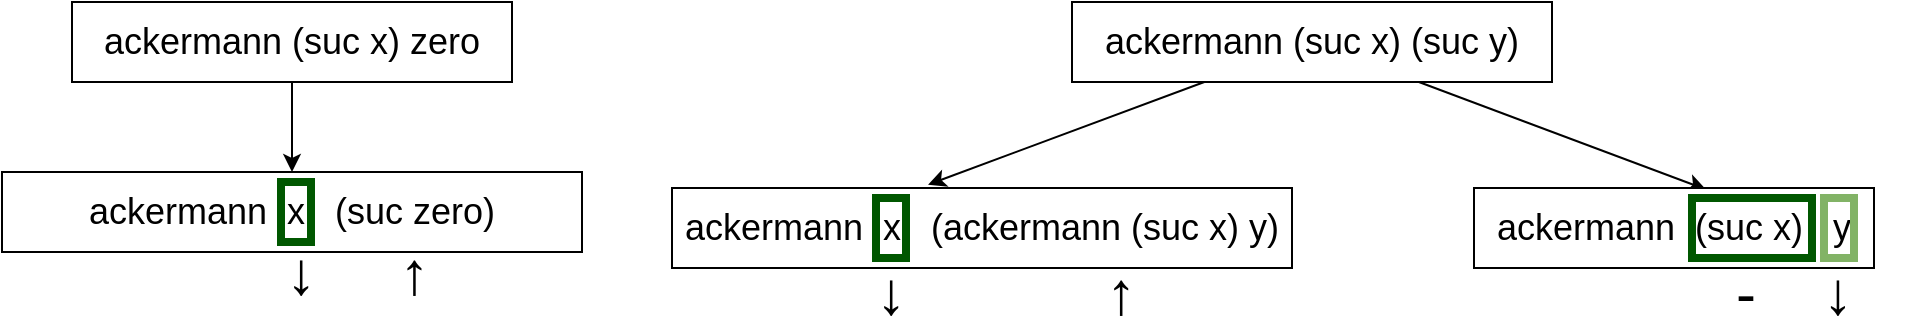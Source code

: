 <mxfile version="18.0.1" type="device"><diagram id="pX63Pw2kBKbUMppRY7j8" name="Page-1"><mxGraphModel dx="1422" dy="850" grid="1" gridSize="10" guides="1" tooltips="1" connect="1" arrows="1" fold="1" page="1" pageScale="1" pageWidth="827" pageHeight="1169" math="0" shadow="0"><root><mxCell id="0"/><mxCell id="1" parent="0"/><mxCell id="vTUpwvQN3yttVCpdYNfK-4" style="rounded=0;orthogonalLoop=1;jettySize=auto;html=1;entryX=0.413;entryY=-0.042;entryDx=0;entryDy=0;entryPerimeter=0;fontSize=18;" parent="1" source="vTUpwvQN3yttVCpdYNfK-1" target="vTUpwvQN3yttVCpdYNfK-2" edge="1"><mxGeometry relative="1" as="geometry"/></mxCell><mxCell id="vTUpwvQN3yttVCpdYNfK-5" style="edgeStyle=none;rounded=0;orthogonalLoop=1;jettySize=auto;html=1;entryX=0.58;entryY=0.018;entryDx=0;entryDy=0;entryPerimeter=0;fontSize=18;" parent="1" source="vTUpwvQN3yttVCpdYNfK-1" target="vTUpwvQN3yttVCpdYNfK-3" edge="1"><mxGeometry relative="1" as="geometry"/></mxCell><mxCell id="vTUpwvQN3yttVCpdYNfK-1" value="ackermann (suc x) (suc y)" style="rounded=0;whiteSpace=wrap;html=1;fontSize=18;" parent="1" vertex="1"><mxGeometry x="563" y="60" width="240" height="40" as="geometry"/></mxCell><mxCell id="vTUpwvQN3yttVCpdYNfK-2" value="ackermann&amp;nbsp; x&amp;nbsp; &amp;nbsp;(ackermann (suc x) y)" style="rounded=0;whiteSpace=wrap;html=1;fontSize=18;" parent="1" vertex="1"><mxGeometry x="363" y="153" width="310" height="40" as="geometry"/></mxCell><mxCell id="vTUpwvQN3yttVCpdYNfK-3" value="ackermann&amp;nbsp; (suc x)&amp;nbsp; &amp;nbsp;y" style="rounded=0;whiteSpace=wrap;html=1;fontSize=18;" parent="1" vertex="1"><mxGeometry x="764" y="153" width="200" height="40" as="geometry"/></mxCell><mxCell id="qQv6dicb4pBU6CbHL_wC-6" style="edgeStyle=orthogonalEdgeStyle;rounded=0;orthogonalLoop=1;jettySize=auto;html=1;" parent="1" source="qQv6dicb4pBU6CbHL_wC-3" target="qQv6dicb4pBU6CbHL_wC-4" edge="1"><mxGeometry relative="1" as="geometry"/></mxCell><mxCell id="qQv6dicb4pBU6CbHL_wC-3" value="ackermann (suc x) zero" style="rounded=0;whiteSpace=wrap;html=1;fontSize=18;" parent="1" vertex="1"><mxGeometry x="63" y="60" width="220" height="40" as="geometry"/></mxCell><mxCell id="qQv6dicb4pBU6CbHL_wC-4" value="ackermann&amp;nbsp; x&amp;nbsp; &amp;nbsp;(suc zero)" style="rounded=0;whiteSpace=wrap;html=1;fontSize=18;" parent="1" vertex="1"><mxGeometry x="28" y="145" width="290" height="40" as="geometry"/></mxCell><mxCell id="qQv6dicb4pBU6CbHL_wC-7" value="" style="rounded=0;whiteSpace=wrap;html=1;strokeWidth=4;strokeColor=#005700;fillColor=none;fontColor=#ffffff;" parent="1" vertex="1"><mxGeometry x="465" y="158" width="15" height="30" as="geometry"/></mxCell><mxCell id="qQv6dicb4pBU6CbHL_wC-8" value="" style="rounded=0;whiteSpace=wrap;html=1;strokeWidth=4;strokeColor=#82b366;fillColor=none;" parent="1" vertex="1"><mxGeometry x="939" y="158" width="15" height="30" as="geometry"/></mxCell><mxCell id="qQv6dicb4pBU6CbHL_wC-9" value="" style="rounded=0;whiteSpace=wrap;html=1;strokeWidth=4;strokeColor=#005700;fillColor=none;fontColor=#ffffff;" parent="1" vertex="1"><mxGeometry x="167.5" y="150" width="15" height="30" as="geometry"/></mxCell><mxCell id="qQv6dicb4pBU6CbHL_wC-11" value="" style="rounded=0;whiteSpace=wrap;html=1;strokeWidth=4;strokeColor=#005700;fillColor=none;fontColor=#ffffff;" parent="1" vertex="1"><mxGeometry x="873" y="158" width="60" height="30" as="geometry"/></mxCell><mxCell id="dc1ibnncDZS-WksSWJsA-1" value="↓&amp;nbsp; &amp;nbsp; &amp;nbsp; &amp;nbsp; &amp;nbsp; &amp;nbsp; ↑" style="text;html=1;strokeColor=none;fillColor=none;align=left;verticalAlign=middle;whiteSpace=wrap;rounded=0;fontSize=30;" parent="1" vertex="1"><mxGeometry x="463" y="190" width="210" height="30" as="geometry"/></mxCell><mxCell id="dc1ibnncDZS-WksSWJsA-2" value="-&amp;nbsp; &amp;nbsp; ↓" style="text;html=1;strokeColor=none;fillColor=none;align=left;verticalAlign=middle;whiteSpace=wrap;rounded=0;fontSize=30;" parent="1" vertex="1"><mxGeometry x="893" y="190" width="90" height="30" as="geometry"/></mxCell><mxCell id="dc1ibnncDZS-WksSWJsA-3" value="↓&amp;nbsp; &amp;nbsp; &amp;nbsp;↑" style="text;html=1;strokeColor=none;fillColor=none;align=left;verticalAlign=middle;whiteSpace=wrap;rounded=0;fontSize=30;" parent="1" vertex="1"><mxGeometry x="167.5" y="180" width="210" height="30" as="geometry"/></mxCell></root></mxGraphModel></diagram></mxfile>